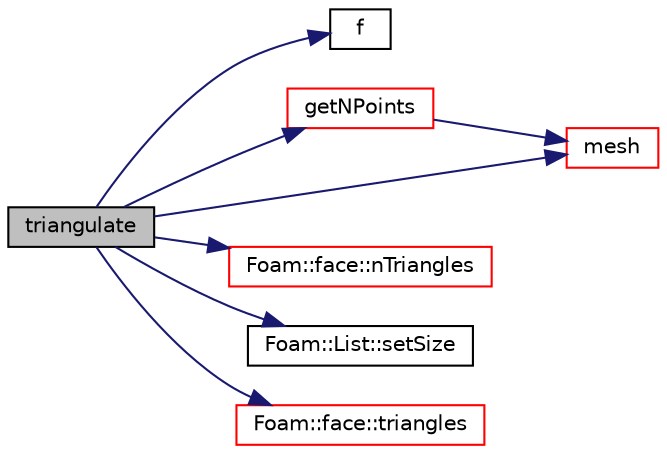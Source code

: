 digraph "triangulate"
{
  bgcolor="transparent";
  edge [fontname="Helvetica",fontsize="10",labelfontname="Helvetica",labelfontsize="10"];
  node [fontname="Helvetica",fontsize="10",shape=record];
  rankdir="LR";
  Node2925 [label="triangulate",height=0.2,width=0.4,color="black", fillcolor="grey75", style="filled", fontcolor="black"];
  Node2925 -> Node2926 [color="midnightblue",fontsize="10",style="solid",fontname="Helvetica"];
  Node2926 [label="f",height=0.2,width=0.4,color="black",URL="$a18335.html#a888be93833ac7a23170555c69c690288"];
  Node2925 -> Node2927 [color="midnightblue",fontsize="10",style="solid",fontname="Helvetica"];
  Node2927 [label="getNPoints",height=0.2,width=0.4,color="red",URL="$a22169.html#ac1862074e2f51aa6a19f076a51938129",tooltip="Number of points used in face subset. "];
  Node2927 -> Node2928 [color="midnightblue",fontsize="10",style="solid",fontname="Helvetica"];
  Node2928 [label="mesh",height=0.2,width=0.4,color="red",URL="$a22169.html#a6d5e6463d124593c34d8d925916d41d7"];
  Node2925 -> Node2928 [color="midnightblue",fontsize="10",style="solid",fontname="Helvetica"];
  Node2925 -> Node2979 [color="midnightblue",fontsize="10",style="solid",fontname="Helvetica"];
  Node2979 [label="Foam::face::nTriangles",height=0.2,width=0.4,color="red",URL="$a28369.html#ab82447e0cf16c46d3855de6a5d4ffda8",tooltip="Number of triangles after splitting. "];
  Node2925 -> Node2977 [color="midnightblue",fontsize="10",style="solid",fontname="Helvetica"];
  Node2977 [label="Foam::List::setSize",height=0.2,width=0.4,color="black",URL="$a26833.html#aedb985ffeaf1bdbfeccc2a8730405703",tooltip="Reset size of List. "];
  Node2925 -> Node2982 [color="midnightblue",fontsize="10",style="solid",fontname="Helvetica"];
  Node2982 [label="Foam::face::triangles",height=0.2,width=0.4,color="red",URL="$a28369.html#a1fd94ce8c25a3a8b555070a903a99dfb",tooltip="Split into triangles using existing points. "];
}
